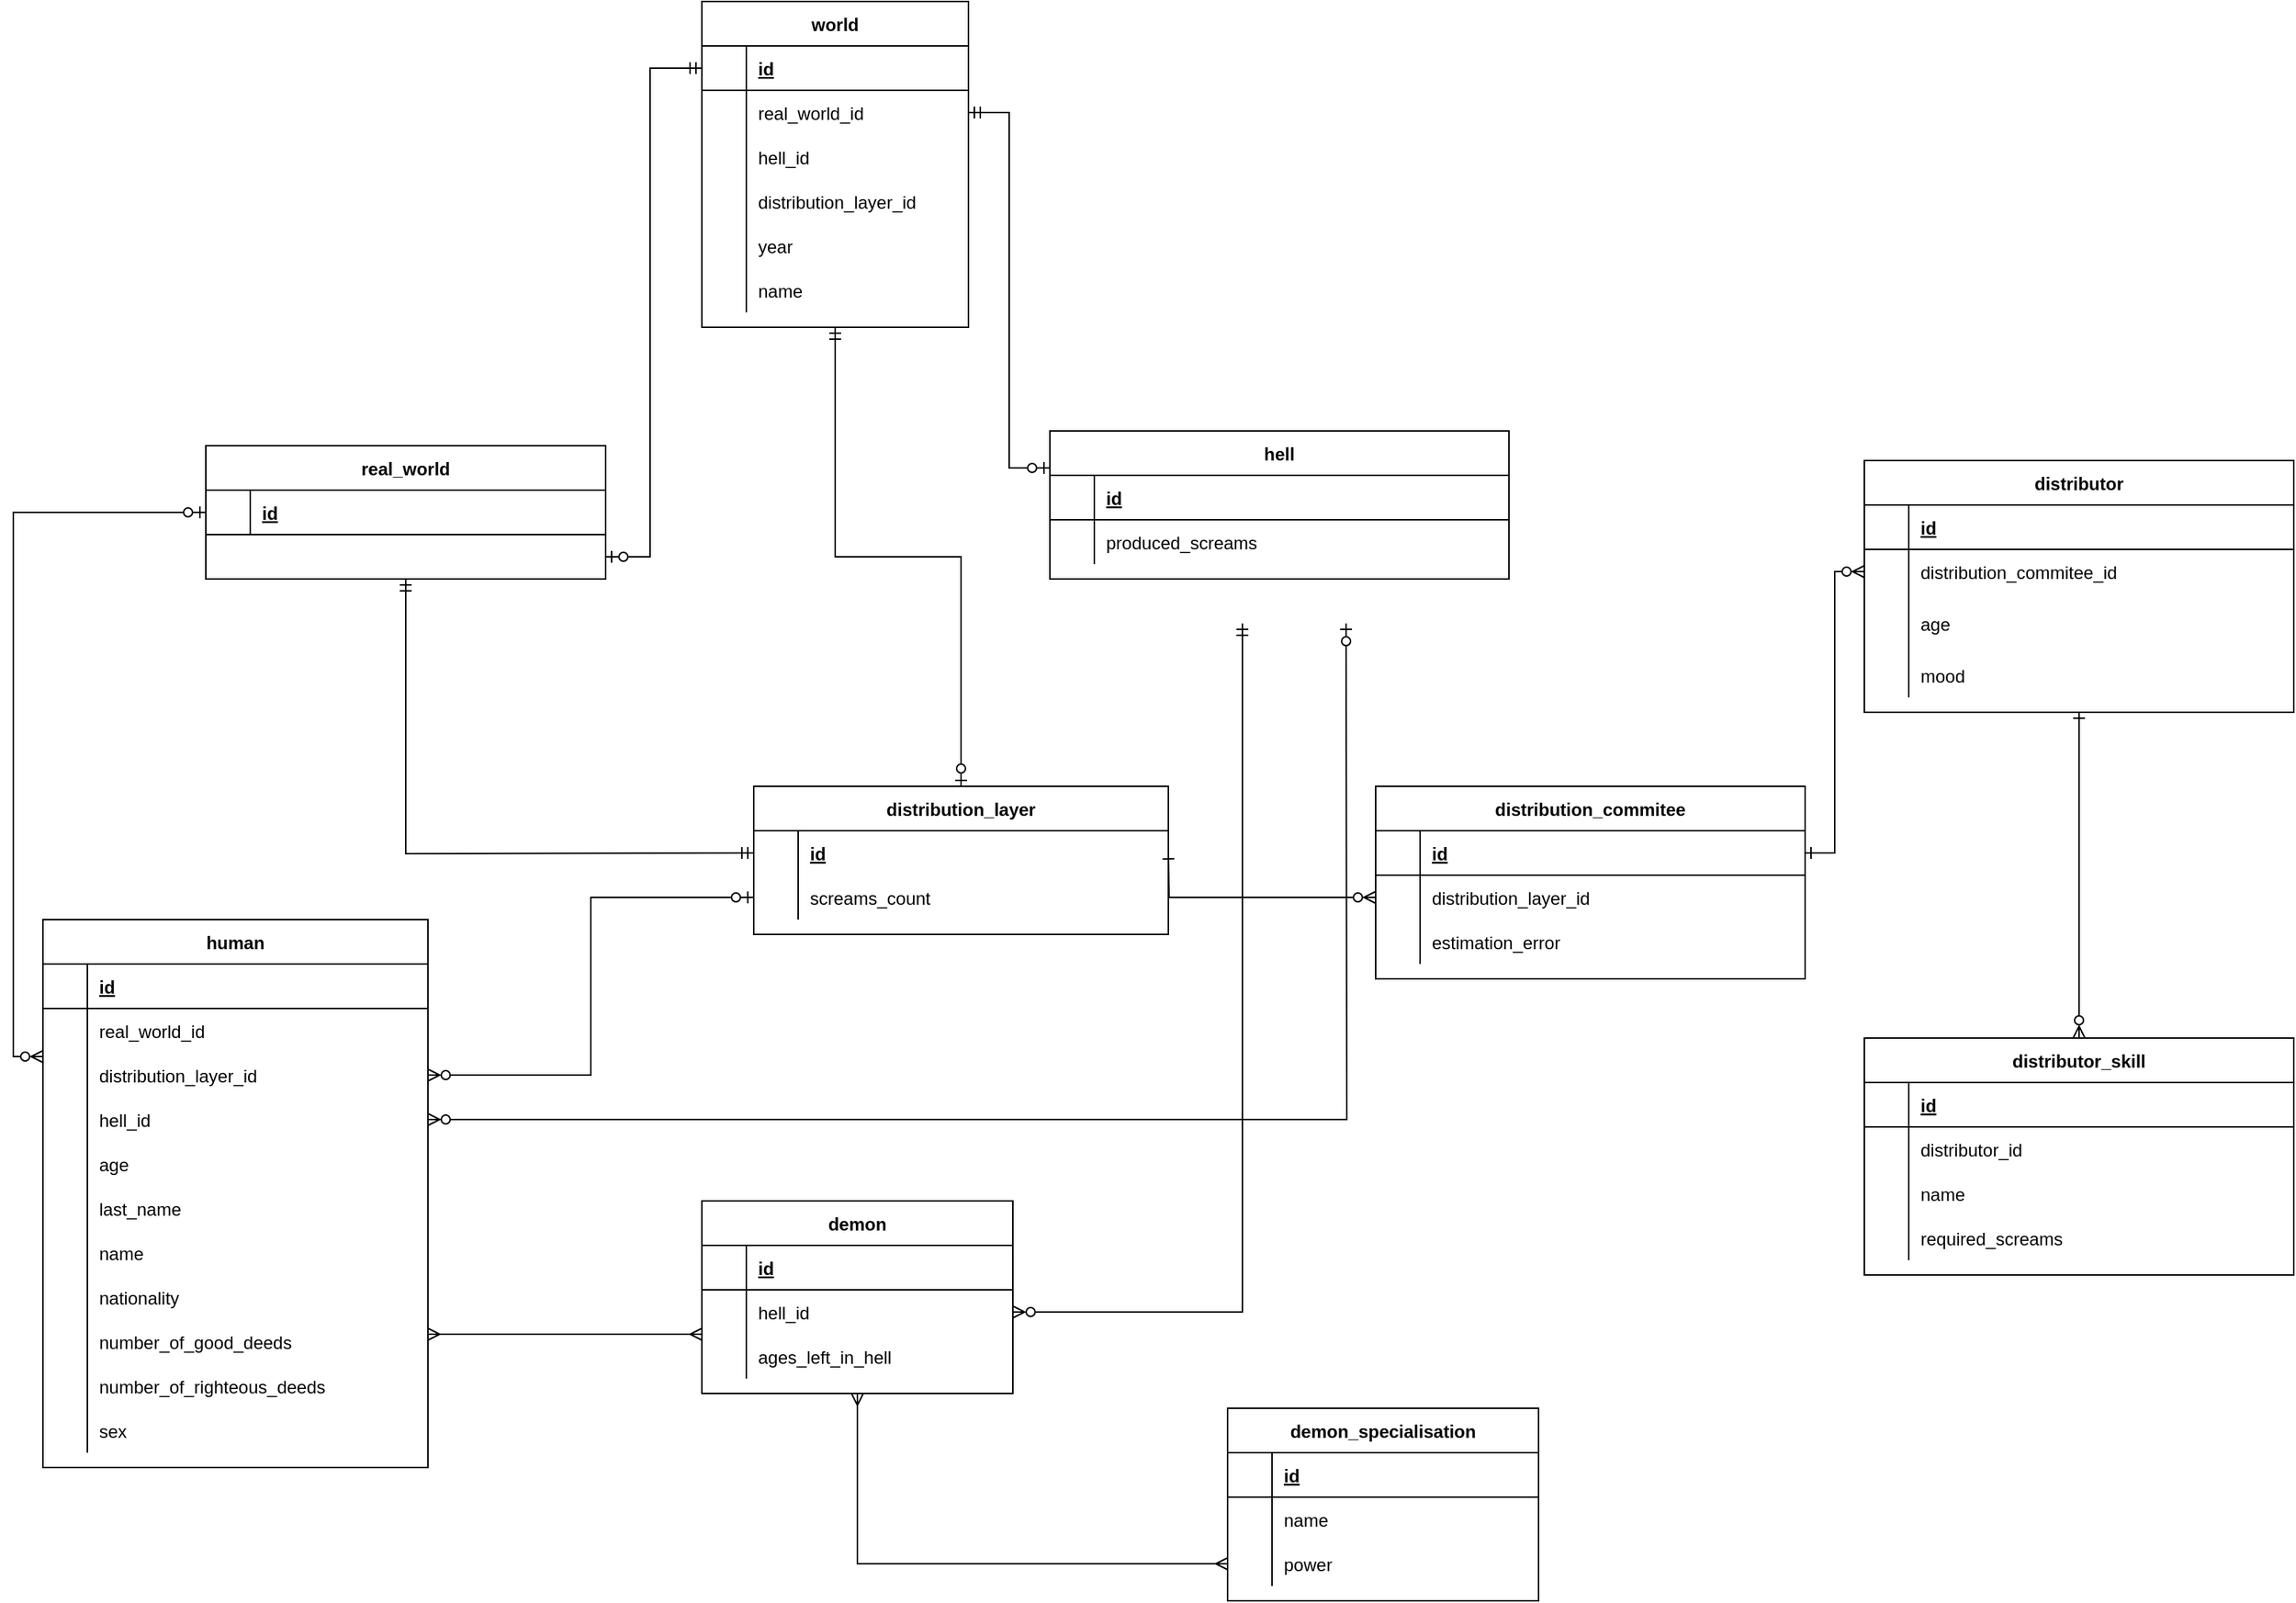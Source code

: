 <mxfile version="20.4.0" type="github">
  <diagram id="UrRT9peFofm_ZlubEhWz" name="Page-1">
    <mxGraphModel dx="1209" dy="1910" grid="1" gridSize="10" guides="1" tooltips="1" connect="1" arrows="1" fold="1" page="1" pageScale="1" pageWidth="827" pageHeight="1169" math="0" shadow="0">
      <root>
        <mxCell id="0" />
        <mxCell id="1" parent="0" />
        <mxCell id="Cfz2u_alj9VaKC_plSIo-1" value="real_world" style="shape=table;startSize=30;container=1;collapsible=1;childLayout=tableLayout;fixedRows=1;rowLines=0;fontStyle=1;align=center;resizeLast=1;" parent="1" vertex="1">
          <mxGeometry x="210" y="160" width="270" height="90" as="geometry" />
        </mxCell>
        <mxCell id="Cfz2u_alj9VaKC_plSIo-2" value="" style="shape=tableRow;horizontal=0;startSize=0;swimlaneHead=0;swimlaneBody=0;fillColor=none;collapsible=0;dropTarget=0;points=[[0,0.5],[1,0.5]];portConstraint=eastwest;top=0;left=0;right=0;bottom=1;" parent="Cfz2u_alj9VaKC_plSIo-1" vertex="1">
          <mxGeometry y="30" width="270" height="30" as="geometry" />
        </mxCell>
        <mxCell id="Cfz2u_alj9VaKC_plSIo-3" value="" style="shape=partialRectangle;connectable=0;fillColor=none;top=0;left=0;bottom=0;right=0;fontStyle=1;overflow=hidden;" parent="Cfz2u_alj9VaKC_plSIo-2" vertex="1">
          <mxGeometry width="30" height="30" as="geometry">
            <mxRectangle width="30" height="30" as="alternateBounds" />
          </mxGeometry>
        </mxCell>
        <mxCell id="Cfz2u_alj9VaKC_plSIo-4" value="id" style="shape=partialRectangle;connectable=0;fillColor=none;top=0;left=0;bottom=0;right=0;align=left;spacingLeft=6;fontStyle=5;overflow=hidden;" parent="Cfz2u_alj9VaKC_plSIo-2" vertex="1">
          <mxGeometry x="30" width="240" height="30" as="geometry">
            <mxRectangle width="240" height="30" as="alternateBounds" />
          </mxGeometry>
        </mxCell>
        <mxCell id="Cfz2u_alj9VaKC_plSIo-8" style="edgeStyle=orthogonalEdgeStyle;rounded=0;orthogonalLoop=1;jettySize=auto;html=1;entryX=0.5;entryY=0;entryDx=0;entryDy=0;startArrow=ERone;startFill=0;endArrow=ERzeroToMany;endFill=0;" parent="1" source="Cfz2u_alj9VaKC_plSIo-9" target="Cfz2u_alj9VaKC_plSIo-149" edge="1">
          <mxGeometry relative="1" as="geometry" />
        </mxCell>
        <mxCell id="Cfz2u_alj9VaKC_plSIo-9" value="distributor" style="shape=table;startSize=30;container=1;collapsible=1;childLayout=tableLayout;fixedRows=1;rowLines=0;fontStyle=1;align=center;resizeLast=1;" parent="1" vertex="1">
          <mxGeometry x="1330" y="170" width="290" height="170" as="geometry" />
        </mxCell>
        <mxCell id="Cfz2u_alj9VaKC_plSIo-10" value="" style="shape=tableRow;horizontal=0;startSize=0;swimlaneHead=0;swimlaneBody=0;fillColor=none;collapsible=0;dropTarget=0;points=[[0,0.5],[1,0.5]];portConstraint=eastwest;top=0;left=0;right=0;bottom=1;" parent="Cfz2u_alj9VaKC_plSIo-9" vertex="1">
          <mxGeometry y="30" width="290" height="30" as="geometry" />
        </mxCell>
        <mxCell id="Cfz2u_alj9VaKC_plSIo-11" value="" style="shape=partialRectangle;connectable=0;fillColor=none;top=0;left=0;bottom=0;right=0;fontStyle=1;overflow=hidden;" parent="Cfz2u_alj9VaKC_plSIo-10" vertex="1">
          <mxGeometry width="30" height="30" as="geometry">
            <mxRectangle width="30" height="30" as="alternateBounds" />
          </mxGeometry>
        </mxCell>
        <mxCell id="Cfz2u_alj9VaKC_plSIo-12" value="id" style="shape=partialRectangle;connectable=0;fillColor=none;top=0;left=0;bottom=0;right=0;align=left;spacingLeft=6;fontStyle=5;overflow=hidden;" parent="Cfz2u_alj9VaKC_plSIo-10" vertex="1">
          <mxGeometry x="30" width="260" height="30" as="geometry">
            <mxRectangle width="260" height="30" as="alternateBounds" />
          </mxGeometry>
        </mxCell>
        <mxCell id="Cfz2u_alj9VaKC_plSIo-13" value="" style="shape=tableRow;horizontal=0;startSize=0;swimlaneHead=0;swimlaneBody=0;fillColor=none;collapsible=0;dropTarget=0;points=[[0,0.5],[1,0.5]];portConstraint=eastwest;top=0;left=0;right=0;bottom=0;" parent="Cfz2u_alj9VaKC_plSIo-9" vertex="1">
          <mxGeometry y="60" width="290" height="30" as="geometry" />
        </mxCell>
        <mxCell id="Cfz2u_alj9VaKC_plSIo-14" value="" style="shape=partialRectangle;connectable=0;fillColor=none;top=0;left=0;bottom=0;right=0;editable=1;overflow=hidden;" parent="Cfz2u_alj9VaKC_plSIo-13" vertex="1">
          <mxGeometry width="30" height="30" as="geometry">
            <mxRectangle width="30" height="30" as="alternateBounds" />
          </mxGeometry>
        </mxCell>
        <mxCell id="Cfz2u_alj9VaKC_plSIo-15" value="distribution_commitee_id" style="shape=partialRectangle;connectable=0;fillColor=none;top=0;left=0;bottom=0;right=0;align=left;spacingLeft=6;overflow=hidden;" parent="Cfz2u_alj9VaKC_plSIo-13" vertex="1">
          <mxGeometry x="30" width="260" height="30" as="geometry">
            <mxRectangle width="260" height="30" as="alternateBounds" />
          </mxGeometry>
        </mxCell>
        <mxCell id="Cfz2u_alj9VaKC_plSIo-16" value="" style="shape=tableRow;horizontal=0;startSize=0;swimlaneHead=0;swimlaneBody=0;fillColor=none;collapsible=0;dropTarget=0;points=[[0,0.5],[1,0.5]];portConstraint=eastwest;top=0;left=0;right=0;bottom=0;" parent="Cfz2u_alj9VaKC_plSIo-9" vertex="1">
          <mxGeometry y="90" width="290" height="40" as="geometry" />
        </mxCell>
        <mxCell id="Cfz2u_alj9VaKC_plSIo-17" value="" style="shape=partialRectangle;connectable=0;fillColor=none;top=0;left=0;bottom=0;right=0;editable=1;overflow=hidden;" parent="Cfz2u_alj9VaKC_plSIo-16" vertex="1">
          <mxGeometry width="30" height="40" as="geometry">
            <mxRectangle width="30" height="40" as="alternateBounds" />
          </mxGeometry>
        </mxCell>
        <mxCell id="Cfz2u_alj9VaKC_plSIo-18" value="age" style="shape=partialRectangle;connectable=0;fillColor=none;top=0;left=0;bottom=0;right=0;align=left;spacingLeft=6;overflow=hidden;" parent="Cfz2u_alj9VaKC_plSIo-16" vertex="1">
          <mxGeometry x="30" width="260" height="40" as="geometry">
            <mxRectangle width="260" height="40" as="alternateBounds" />
          </mxGeometry>
        </mxCell>
        <mxCell id="Cfz2u_alj9VaKC_plSIo-19" value="" style="shape=tableRow;horizontal=0;startSize=0;swimlaneHead=0;swimlaneBody=0;fillColor=none;collapsible=0;dropTarget=0;points=[[0,0.5],[1,0.5]];portConstraint=eastwest;top=0;left=0;right=0;bottom=0;" parent="Cfz2u_alj9VaKC_plSIo-9" vertex="1">
          <mxGeometry y="130" width="290" height="30" as="geometry" />
        </mxCell>
        <mxCell id="Cfz2u_alj9VaKC_plSIo-20" value="" style="shape=partialRectangle;connectable=0;fillColor=none;top=0;left=0;bottom=0;right=0;editable=1;overflow=hidden;" parent="Cfz2u_alj9VaKC_plSIo-19" vertex="1">
          <mxGeometry width="30" height="30" as="geometry">
            <mxRectangle width="30" height="30" as="alternateBounds" />
          </mxGeometry>
        </mxCell>
        <mxCell id="Cfz2u_alj9VaKC_plSIo-21" value="mood" style="shape=partialRectangle;connectable=0;fillColor=none;top=0;left=0;bottom=0;right=0;align=left;spacingLeft=6;overflow=hidden;" parent="Cfz2u_alj9VaKC_plSIo-19" vertex="1">
          <mxGeometry x="30" width="260" height="30" as="geometry">
            <mxRectangle width="260" height="30" as="alternateBounds" />
          </mxGeometry>
        </mxCell>
        <mxCell id="Cfz2u_alj9VaKC_plSIo-22" style="edgeStyle=orthogonalEdgeStyle;rounded=0;orthogonalLoop=1;jettySize=auto;html=1;exitX=0;exitY=0.25;exitDx=0;exitDy=0;entryX=0;entryY=0.5;entryDx=0;entryDy=0;startArrow=ERzeroToMany;startFill=0;endArrow=ERzeroToOne;endFill=0;" parent="1" source="Cfz2u_alj9VaKC_plSIo-23" target="Cfz2u_alj9VaKC_plSIo-2" edge="1">
          <mxGeometry relative="1" as="geometry" />
        </mxCell>
        <mxCell id="Cfz2u_alj9VaKC_plSIo-23" value="human" style="shape=table;startSize=30;container=1;collapsible=1;childLayout=tableLayout;fixedRows=1;rowLines=0;fontStyle=1;align=center;resizeLast=1;" parent="1" vertex="1">
          <mxGeometry x="100" y="480" width="260" height="370" as="geometry" />
        </mxCell>
        <mxCell id="Cfz2u_alj9VaKC_plSIo-24" value="" style="shape=tableRow;horizontal=0;startSize=0;swimlaneHead=0;swimlaneBody=0;fillColor=none;collapsible=0;dropTarget=0;points=[[0,0.5],[1,0.5]];portConstraint=eastwest;top=0;left=0;right=0;bottom=1;" parent="Cfz2u_alj9VaKC_plSIo-23" vertex="1">
          <mxGeometry y="30" width="260" height="30" as="geometry" />
        </mxCell>
        <mxCell id="Cfz2u_alj9VaKC_plSIo-25" value="" style="shape=partialRectangle;connectable=0;fillColor=none;top=0;left=0;bottom=0;right=0;fontStyle=1;overflow=hidden;" parent="Cfz2u_alj9VaKC_plSIo-24" vertex="1">
          <mxGeometry width="30" height="30" as="geometry">
            <mxRectangle width="30" height="30" as="alternateBounds" />
          </mxGeometry>
        </mxCell>
        <mxCell id="Cfz2u_alj9VaKC_plSIo-26" value="id" style="shape=partialRectangle;connectable=0;fillColor=none;top=0;left=0;bottom=0;right=0;align=left;spacingLeft=6;fontStyle=5;overflow=hidden;" parent="Cfz2u_alj9VaKC_plSIo-24" vertex="1">
          <mxGeometry x="30" width="230" height="30" as="geometry">
            <mxRectangle width="230" height="30" as="alternateBounds" />
          </mxGeometry>
        </mxCell>
        <mxCell id="Cfz2u_alj9VaKC_plSIo-27" value="" style="shape=tableRow;horizontal=0;startSize=0;swimlaneHead=0;swimlaneBody=0;fillColor=none;collapsible=0;dropTarget=0;points=[[0,0.5],[1,0.5]];portConstraint=eastwest;top=0;left=0;right=0;bottom=0;" parent="Cfz2u_alj9VaKC_plSIo-23" vertex="1">
          <mxGeometry y="60" width="260" height="30" as="geometry" />
        </mxCell>
        <mxCell id="Cfz2u_alj9VaKC_plSIo-28" value="" style="shape=partialRectangle;connectable=0;fillColor=none;top=0;left=0;bottom=0;right=0;editable=1;overflow=hidden;" parent="Cfz2u_alj9VaKC_plSIo-27" vertex="1">
          <mxGeometry width="30" height="30" as="geometry">
            <mxRectangle width="30" height="30" as="alternateBounds" />
          </mxGeometry>
        </mxCell>
        <mxCell id="Cfz2u_alj9VaKC_plSIo-29" value="real_world_id" style="shape=partialRectangle;connectable=0;fillColor=none;top=0;left=0;bottom=0;right=0;align=left;spacingLeft=6;overflow=hidden;" parent="Cfz2u_alj9VaKC_plSIo-27" vertex="1">
          <mxGeometry x="30" width="230" height="30" as="geometry">
            <mxRectangle width="230" height="30" as="alternateBounds" />
          </mxGeometry>
        </mxCell>
        <mxCell id="Cfz2u_alj9VaKC_plSIo-30" value="" style="shape=tableRow;horizontal=0;startSize=0;swimlaneHead=0;swimlaneBody=0;fillColor=none;collapsible=0;dropTarget=0;points=[[0,0.5],[1,0.5]];portConstraint=eastwest;top=0;left=0;right=0;bottom=0;" parent="Cfz2u_alj9VaKC_plSIo-23" vertex="1">
          <mxGeometry y="90" width="260" height="30" as="geometry" />
        </mxCell>
        <mxCell id="Cfz2u_alj9VaKC_plSIo-31" value="" style="shape=partialRectangle;connectable=0;fillColor=none;top=0;left=0;bottom=0;right=0;editable=1;overflow=hidden;" parent="Cfz2u_alj9VaKC_plSIo-30" vertex="1">
          <mxGeometry width="30" height="30" as="geometry">
            <mxRectangle width="30" height="30" as="alternateBounds" />
          </mxGeometry>
        </mxCell>
        <mxCell id="Cfz2u_alj9VaKC_plSIo-32" value="distribution_layer_id" style="shape=partialRectangle;connectable=0;fillColor=none;top=0;left=0;bottom=0;right=0;align=left;spacingLeft=6;overflow=hidden;fontStyle=0" parent="Cfz2u_alj9VaKC_plSIo-30" vertex="1">
          <mxGeometry x="30" width="230" height="30" as="geometry">
            <mxRectangle width="230" height="30" as="alternateBounds" />
          </mxGeometry>
        </mxCell>
        <mxCell id="Cfz2u_alj9VaKC_plSIo-33" value="" style="shape=tableRow;horizontal=0;startSize=0;swimlaneHead=0;swimlaneBody=0;fillColor=none;collapsible=0;dropTarget=0;points=[[0,0.5],[1,0.5]];portConstraint=eastwest;top=0;left=0;right=0;bottom=0;" parent="Cfz2u_alj9VaKC_plSIo-23" vertex="1">
          <mxGeometry y="120" width="260" height="30" as="geometry" />
        </mxCell>
        <mxCell id="Cfz2u_alj9VaKC_plSIo-34" value="" style="shape=partialRectangle;connectable=0;fillColor=none;top=0;left=0;bottom=0;right=0;editable=1;overflow=hidden;" parent="Cfz2u_alj9VaKC_plSIo-33" vertex="1">
          <mxGeometry width="30" height="30" as="geometry">
            <mxRectangle width="30" height="30" as="alternateBounds" />
          </mxGeometry>
        </mxCell>
        <mxCell id="Cfz2u_alj9VaKC_plSIo-35" value="hell_id" style="shape=partialRectangle;connectable=0;fillColor=none;top=0;left=0;bottom=0;right=0;align=left;spacingLeft=6;overflow=hidden;fontStyle=0" parent="Cfz2u_alj9VaKC_plSIo-33" vertex="1">
          <mxGeometry x="30" width="230" height="30" as="geometry">
            <mxRectangle width="230" height="30" as="alternateBounds" />
          </mxGeometry>
        </mxCell>
        <mxCell id="Cfz2u_alj9VaKC_plSIo-36" value="" style="shape=tableRow;horizontal=0;startSize=0;swimlaneHead=0;swimlaneBody=0;fillColor=none;collapsible=0;dropTarget=0;points=[[0,0.5],[1,0.5]];portConstraint=eastwest;top=0;left=0;right=0;bottom=0;" parent="Cfz2u_alj9VaKC_plSIo-23" vertex="1">
          <mxGeometry y="150" width="260" height="30" as="geometry" />
        </mxCell>
        <mxCell id="Cfz2u_alj9VaKC_plSIo-37" value="" style="shape=partialRectangle;connectable=0;fillColor=none;top=0;left=0;bottom=0;right=0;editable=1;overflow=hidden;" parent="Cfz2u_alj9VaKC_plSIo-36" vertex="1">
          <mxGeometry width="30" height="30" as="geometry">
            <mxRectangle width="30" height="30" as="alternateBounds" />
          </mxGeometry>
        </mxCell>
        <mxCell id="Cfz2u_alj9VaKC_plSIo-38" value="age" style="shape=partialRectangle;connectable=0;fillColor=none;top=0;left=0;bottom=0;right=0;align=left;spacingLeft=6;overflow=hidden;" parent="Cfz2u_alj9VaKC_plSIo-36" vertex="1">
          <mxGeometry x="30" width="230" height="30" as="geometry">
            <mxRectangle width="230" height="30" as="alternateBounds" />
          </mxGeometry>
        </mxCell>
        <mxCell id="Cfz2u_alj9VaKC_plSIo-39" value="" style="shape=tableRow;horizontal=0;startSize=0;swimlaneHead=0;swimlaneBody=0;fillColor=none;collapsible=0;dropTarget=0;points=[[0,0.5],[1,0.5]];portConstraint=eastwest;top=0;left=0;right=0;bottom=0;" parent="Cfz2u_alj9VaKC_plSIo-23" vertex="1">
          <mxGeometry y="180" width="260" height="30" as="geometry" />
        </mxCell>
        <mxCell id="Cfz2u_alj9VaKC_plSIo-40" value="" style="shape=partialRectangle;connectable=0;fillColor=none;top=0;left=0;bottom=0;right=0;editable=1;overflow=hidden;" parent="Cfz2u_alj9VaKC_plSIo-39" vertex="1">
          <mxGeometry width="30" height="30" as="geometry">
            <mxRectangle width="30" height="30" as="alternateBounds" />
          </mxGeometry>
        </mxCell>
        <mxCell id="Cfz2u_alj9VaKC_plSIo-41" value="last_name" style="shape=partialRectangle;connectable=0;fillColor=none;top=0;left=0;bottom=0;right=0;align=left;spacingLeft=6;overflow=hidden;" parent="Cfz2u_alj9VaKC_plSIo-39" vertex="1">
          <mxGeometry x="30" width="230" height="30" as="geometry">
            <mxRectangle width="230" height="30" as="alternateBounds" />
          </mxGeometry>
        </mxCell>
        <mxCell id="Cfz2u_alj9VaKC_plSIo-42" value="" style="shape=tableRow;horizontal=0;startSize=0;swimlaneHead=0;swimlaneBody=0;fillColor=none;collapsible=0;dropTarget=0;points=[[0,0.5],[1,0.5]];portConstraint=eastwest;top=0;left=0;right=0;bottom=0;" parent="Cfz2u_alj9VaKC_plSIo-23" vertex="1">
          <mxGeometry y="210" width="260" height="30" as="geometry" />
        </mxCell>
        <mxCell id="Cfz2u_alj9VaKC_plSIo-43" value="" style="shape=partialRectangle;connectable=0;fillColor=none;top=0;left=0;bottom=0;right=0;editable=1;overflow=hidden;" parent="Cfz2u_alj9VaKC_plSIo-42" vertex="1">
          <mxGeometry width="30" height="30" as="geometry">
            <mxRectangle width="30" height="30" as="alternateBounds" />
          </mxGeometry>
        </mxCell>
        <mxCell id="Cfz2u_alj9VaKC_plSIo-44" value="name" style="shape=partialRectangle;connectable=0;fillColor=none;top=0;left=0;bottom=0;right=0;align=left;spacingLeft=6;overflow=hidden;" parent="Cfz2u_alj9VaKC_plSIo-42" vertex="1">
          <mxGeometry x="30" width="230" height="30" as="geometry">
            <mxRectangle width="230" height="30" as="alternateBounds" />
          </mxGeometry>
        </mxCell>
        <mxCell id="Cfz2u_alj9VaKC_plSIo-45" value="" style="shape=tableRow;horizontal=0;startSize=0;swimlaneHead=0;swimlaneBody=0;fillColor=none;collapsible=0;dropTarget=0;points=[[0,0.5],[1,0.5]];portConstraint=eastwest;top=0;left=0;right=0;bottom=0;" parent="Cfz2u_alj9VaKC_plSIo-23" vertex="1">
          <mxGeometry y="240" width="260" height="30" as="geometry" />
        </mxCell>
        <mxCell id="Cfz2u_alj9VaKC_plSIo-46" value="" style="shape=partialRectangle;connectable=0;fillColor=none;top=0;left=0;bottom=0;right=0;editable=1;overflow=hidden;" parent="Cfz2u_alj9VaKC_plSIo-45" vertex="1">
          <mxGeometry width="30" height="30" as="geometry">
            <mxRectangle width="30" height="30" as="alternateBounds" />
          </mxGeometry>
        </mxCell>
        <mxCell id="Cfz2u_alj9VaKC_plSIo-47" value="nationality" style="shape=partialRectangle;connectable=0;fillColor=none;top=0;left=0;bottom=0;right=0;align=left;spacingLeft=6;overflow=hidden;" parent="Cfz2u_alj9VaKC_plSIo-45" vertex="1">
          <mxGeometry x="30" width="230" height="30" as="geometry">
            <mxRectangle width="230" height="30" as="alternateBounds" />
          </mxGeometry>
        </mxCell>
        <mxCell id="Cfz2u_alj9VaKC_plSIo-48" value="" style="shape=tableRow;horizontal=0;startSize=0;swimlaneHead=0;swimlaneBody=0;fillColor=none;collapsible=0;dropTarget=0;points=[[0,0.5],[1,0.5]];portConstraint=eastwest;top=0;left=0;right=0;bottom=0;" parent="Cfz2u_alj9VaKC_plSIo-23" vertex="1">
          <mxGeometry y="270" width="260" height="30" as="geometry" />
        </mxCell>
        <mxCell id="Cfz2u_alj9VaKC_plSIo-49" value="" style="shape=partialRectangle;connectable=0;fillColor=none;top=0;left=0;bottom=0;right=0;editable=1;overflow=hidden;" parent="Cfz2u_alj9VaKC_plSIo-48" vertex="1">
          <mxGeometry width="30" height="30" as="geometry">
            <mxRectangle width="30" height="30" as="alternateBounds" />
          </mxGeometry>
        </mxCell>
        <mxCell id="Cfz2u_alj9VaKC_plSIo-50" value="number_of_good_deeds" style="shape=partialRectangle;connectable=0;fillColor=none;top=0;left=0;bottom=0;right=0;align=left;spacingLeft=6;overflow=hidden;" parent="Cfz2u_alj9VaKC_plSIo-48" vertex="1">
          <mxGeometry x="30" width="230" height="30" as="geometry">
            <mxRectangle width="230" height="30" as="alternateBounds" />
          </mxGeometry>
        </mxCell>
        <mxCell id="Cfz2u_alj9VaKC_plSIo-51" value="" style="shape=tableRow;horizontal=0;startSize=0;swimlaneHead=0;swimlaneBody=0;fillColor=none;collapsible=0;dropTarget=0;points=[[0,0.5],[1,0.5]];portConstraint=eastwest;top=0;left=0;right=0;bottom=0;" parent="Cfz2u_alj9VaKC_plSIo-23" vertex="1">
          <mxGeometry y="300" width="260" height="30" as="geometry" />
        </mxCell>
        <mxCell id="Cfz2u_alj9VaKC_plSIo-52" value="" style="shape=partialRectangle;connectable=0;fillColor=none;top=0;left=0;bottom=0;right=0;editable=1;overflow=hidden;" parent="Cfz2u_alj9VaKC_plSIo-51" vertex="1">
          <mxGeometry width="30" height="30" as="geometry">
            <mxRectangle width="30" height="30" as="alternateBounds" />
          </mxGeometry>
        </mxCell>
        <mxCell id="Cfz2u_alj9VaKC_plSIo-53" value="number_of_righteous_deeds" style="shape=partialRectangle;connectable=0;fillColor=none;top=0;left=0;bottom=0;right=0;align=left;spacingLeft=6;overflow=hidden;" parent="Cfz2u_alj9VaKC_plSIo-51" vertex="1">
          <mxGeometry x="30" width="230" height="30" as="geometry">
            <mxRectangle width="230" height="30" as="alternateBounds" />
          </mxGeometry>
        </mxCell>
        <mxCell id="Cfz2u_alj9VaKC_plSIo-54" value="" style="shape=tableRow;horizontal=0;startSize=0;swimlaneHead=0;swimlaneBody=0;fillColor=none;collapsible=0;dropTarget=0;points=[[0,0.5],[1,0.5]];portConstraint=eastwest;top=0;left=0;right=0;bottom=0;" parent="Cfz2u_alj9VaKC_plSIo-23" vertex="1">
          <mxGeometry y="330" width="260" height="30" as="geometry" />
        </mxCell>
        <mxCell id="Cfz2u_alj9VaKC_plSIo-55" value="" style="shape=partialRectangle;connectable=0;fillColor=none;top=0;left=0;bottom=0;right=0;editable=1;overflow=hidden;" parent="Cfz2u_alj9VaKC_plSIo-54" vertex="1">
          <mxGeometry width="30" height="30" as="geometry">
            <mxRectangle width="30" height="30" as="alternateBounds" />
          </mxGeometry>
        </mxCell>
        <mxCell id="Cfz2u_alj9VaKC_plSIo-56" value="sex" style="shape=partialRectangle;connectable=0;fillColor=none;top=0;left=0;bottom=0;right=0;align=left;spacingLeft=6;overflow=hidden;" parent="Cfz2u_alj9VaKC_plSIo-54" vertex="1">
          <mxGeometry x="30" width="230" height="30" as="geometry">
            <mxRectangle width="230" height="30" as="alternateBounds" />
          </mxGeometry>
        </mxCell>
        <mxCell id="Cfz2u_alj9VaKC_plSIo-57" value="world" style="shape=table;startSize=30;container=1;collapsible=1;childLayout=tableLayout;fixedRows=1;rowLines=0;fontStyle=1;align=center;resizeLast=1;" parent="1" vertex="1">
          <mxGeometry x="545" y="-140" width="180" height="220" as="geometry" />
        </mxCell>
        <mxCell id="Cfz2u_alj9VaKC_plSIo-58" value="" style="shape=tableRow;horizontal=0;startSize=0;swimlaneHead=0;swimlaneBody=0;fillColor=none;collapsible=0;dropTarget=0;points=[[0,0.5],[1,0.5]];portConstraint=eastwest;top=0;left=0;right=0;bottom=1;" parent="Cfz2u_alj9VaKC_plSIo-57" vertex="1">
          <mxGeometry y="30" width="180" height="30" as="geometry" />
        </mxCell>
        <mxCell id="Cfz2u_alj9VaKC_plSIo-59" value="" style="shape=partialRectangle;connectable=0;fillColor=none;top=0;left=0;bottom=0;right=0;fontStyle=1;overflow=hidden;" parent="Cfz2u_alj9VaKC_plSIo-58" vertex="1">
          <mxGeometry width="30" height="30" as="geometry">
            <mxRectangle width="30" height="30" as="alternateBounds" />
          </mxGeometry>
        </mxCell>
        <mxCell id="Cfz2u_alj9VaKC_plSIo-60" value="id" style="shape=partialRectangle;connectable=0;fillColor=none;top=0;left=0;bottom=0;right=0;align=left;spacingLeft=6;fontStyle=5;overflow=hidden;" parent="Cfz2u_alj9VaKC_plSIo-58" vertex="1">
          <mxGeometry x="30" width="150" height="30" as="geometry">
            <mxRectangle width="150" height="30" as="alternateBounds" />
          </mxGeometry>
        </mxCell>
        <mxCell id="Cfz2u_alj9VaKC_plSIo-61" value="" style="shape=tableRow;horizontal=0;startSize=0;swimlaneHead=0;swimlaneBody=0;fillColor=none;collapsible=0;dropTarget=0;points=[[0,0.5],[1,0.5]];portConstraint=eastwest;top=0;left=0;right=0;bottom=0;" parent="Cfz2u_alj9VaKC_plSIo-57" vertex="1">
          <mxGeometry y="60" width="180" height="30" as="geometry" />
        </mxCell>
        <mxCell id="Cfz2u_alj9VaKC_plSIo-62" value="" style="shape=partialRectangle;connectable=0;fillColor=none;top=0;left=0;bottom=0;right=0;editable=1;overflow=hidden;" parent="Cfz2u_alj9VaKC_plSIo-61" vertex="1">
          <mxGeometry width="30" height="30" as="geometry">
            <mxRectangle width="30" height="30" as="alternateBounds" />
          </mxGeometry>
        </mxCell>
        <mxCell id="Cfz2u_alj9VaKC_plSIo-63" value="real_world_id" style="shape=partialRectangle;connectable=0;fillColor=none;top=0;left=0;bottom=0;right=0;align=left;spacingLeft=6;overflow=hidden;" parent="Cfz2u_alj9VaKC_plSIo-61" vertex="1">
          <mxGeometry x="30" width="150" height="30" as="geometry">
            <mxRectangle width="150" height="30" as="alternateBounds" />
          </mxGeometry>
        </mxCell>
        <mxCell id="8WPkO5u49O_vxzVP83pz-4" value="" style="shape=tableRow;horizontal=0;startSize=0;swimlaneHead=0;swimlaneBody=0;fillColor=none;collapsible=0;dropTarget=0;points=[[0,0.5],[1,0.5]];portConstraint=eastwest;top=0;left=0;right=0;bottom=0;" vertex="1" parent="Cfz2u_alj9VaKC_plSIo-57">
          <mxGeometry y="90" width="180" height="30" as="geometry" />
        </mxCell>
        <mxCell id="8WPkO5u49O_vxzVP83pz-5" value="" style="shape=partialRectangle;connectable=0;fillColor=none;top=0;left=0;bottom=0;right=0;editable=1;overflow=hidden;" vertex="1" parent="8WPkO5u49O_vxzVP83pz-4">
          <mxGeometry width="30" height="30" as="geometry">
            <mxRectangle width="30" height="30" as="alternateBounds" />
          </mxGeometry>
        </mxCell>
        <mxCell id="8WPkO5u49O_vxzVP83pz-6" value="hell_id" style="shape=partialRectangle;connectable=0;fillColor=none;top=0;left=0;bottom=0;right=0;align=left;spacingLeft=6;overflow=hidden;" vertex="1" parent="8WPkO5u49O_vxzVP83pz-4">
          <mxGeometry x="30" width="150" height="30" as="geometry">
            <mxRectangle width="150" height="30" as="alternateBounds" />
          </mxGeometry>
        </mxCell>
        <mxCell id="8WPkO5u49O_vxzVP83pz-7" value="" style="shape=tableRow;horizontal=0;startSize=0;swimlaneHead=0;swimlaneBody=0;fillColor=none;collapsible=0;dropTarget=0;points=[[0,0.5],[1,0.5]];portConstraint=eastwest;top=0;left=0;right=0;bottom=0;" vertex="1" parent="Cfz2u_alj9VaKC_plSIo-57">
          <mxGeometry y="120" width="180" height="30" as="geometry" />
        </mxCell>
        <mxCell id="8WPkO5u49O_vxzVP83pz-8" value="" style="shape=partialRectangle;connectable=0;fillColor=none;top=0;left=0;bottom=0;right=0;editable=1;overflow=hidden;" vertex="1" parent="8WPkO5u49O_vxzVP83pz-7">
          <mxGeometry width="30" height="30" as="geometry">
            <mxRectangle width="30" height="30" as="alternateBounds" />
          </mxGeometry>
        </mxCell>
        <mxCell id="8WPkO5u49O_vxzVP83pz-9" value="distribution_layer_id" style="shape=partialRectangle;connectable=0;fillColor=none;top=0;left=0;bottom=0;right=0;align=left;spacingLeft=6;overflow=hidden;" vertex="1" parent="8WPkO5u49O_vxzVP83pz-7">
          <mxGeometry x="30" width="150" height="30" as="geometry">
            <mxRectangle width="150" height="30" as="alternateBounds" />
          </mxGeometry>
        </mxCell>
        <mxCell id="8WPkO5u49O_vxzVP83pz-10" value="" style="shape=tableRow;horizontal=0;startSize=0;swimlaneHead=0;swimlaneBody=0;fillColor=none;collapsible=0;dropTarget=0;points=[[0,0.5],[1,0.5]];portConstraint=eastwest;top=0;left=0;right=0;bottom=0;" vertex="1" parent="Cfz2u_alj9VaKC_plSIo-57">
          <mxGeometry y="150" width="180" height="30" as="geometry" />
        </mxCell>
        <mxCell id="8WPkO5u49O_vxzVP83pz-11" value="" style="shape=partialRectangle;connectable=0;fillColor=none;top=0;left=0;bottom=0;right=0;editable=1;overflow=hidden;" vertex="1" parent="8WPkO5u49O_vxzVP83pz-10">
          <mxGeometry width="30" height="30" as="geometry">
            <mxRectangle width="30" height="30" as="alternateBounds" />
          </mxGeometry>
        </mxCell>
        <mxCell id="8WPkO5u49O_vxzVP83pz-12" value="year" style="shape=partialRectangle;connectable=0;fillColor=none;top=0;left=0;bottom=0;right=0;align=left;spacingLeft=6;overflow=hidden;" vertex="1" parent="8WPkO5u49O_vxzVP83pz-10">
          <mxGeometry x="30" width="150" height="30" as="geometry">
            <mxRectangle width="150" height="30" as="alternateBounds" />
          </mxGeometry>
        </mxCell>
        <mxCell id="8WPkO5u49O_vxzVP83pz-13" value="" style="shape=tableRow;horizontal=0;startSize=0;swimlaneHead=0;swimlaneBody=0;fillColor=none;collapsible=0;dropTarget=0;points=[[0,0.5],[1,0.5]];portConstraint=eastwest;top=0;left=0;right=0;bottom=0;" vertex="1" parent="Cfz2u_alj9VaKC_plSIo-57">
          <mxGeometry y="180" width="180" height="30" as="geometry" />
        </mxCell>
        <mxCell id="8WPkO5u49O_vxzVP83pz-14" value="" style="shape=partialRectangle;connectable=0;fillColor=none;top=0;left=0;bottom=0;right=0;editable=1;overflow=hidden;" vertex="1" parent="8WPkO5u49O_vxzVP83pz-13">
          <mxGeometry width="30" height="30" as="geometry">
            <mxRectangle width="30" height="30" as="alternateBounds" />
          </mxGeometry>
        </mxCell>
        <mxCell id="8WPkO5u49O_vxzVP83pz-15" value="name" style="shape=partialRectangle;connectable=0;fillColor=none;top=0;left=0;bottom=0;right=0;align=left;spacingLeft=6;overflow=hidden;" vertex="1" parent="8WPkO5u49O_vxzVP83pz-13">
          <mxGeometry x="30" width="150" height="30" as="geometry">
            <mxRectangle width="150" height="30" as="alternateBounds" />
          </mxGeometry>
        </mxCell>
        <mxCell id="Cfz2u_alj9VaKC_plSIo-64" style="edgeStyle=orthogonalEdgeStyle;rounded=0;orthogonalLoop=1;jettySize=auto;html=1;entryX=0.5;entryY=1;entryDx=0;entryDy=0;startArrow=ERzeroToOne;startFill=0;endArrow=ERmandOne;endFill=0;" parent="1" source="Cfz2u_alj9VaKC_plSIo-65" target="Cfz2u_alj9VaKC_plSIo-57" edge="1">
          <mxGeometry relative="1" as="geometry" />
        </mxCell>
        <mxCell id="Cfz2u_alj9VaKC_plSIo-65" value="distribution_layer" style="shape=table;startSize=30;container=1;collapsible=1;childLayout=tableLayout;fixedRows=1;rowLines=0;fontStyle=1;align=center;resizeLast=1;" parent="1" vertex="1">
          <mxGeometry x="580" y="390" width="280" height="100" as="geometry" />
        </mxCell>
        <mxCell id="Cfz2u_alj9VaKC_plSIo-72" value="" style="shape=tableRow;horizontal=0;startSize=0;swimlaneHead=0;swimlaneBody=0;fillColor=none;collapsible=0;dropTarget=0;points=[[0,0.5],[1,0.5]];portConstraint=eastwest;top=0;left=0;right=0;bottom=0;" parent="Cfz2u_alj9VaKC_plSIo-65" vertex="1">
          <mxGeometry y="30" width="280" height="30" as="geometry" />
        </mxCell>
        <mxCell id="Cfz2u_alj9VaKC_plSIo-73" value="" style="shape=partialRectangle;connectable=0;fillColor=none;top=0;left=0;bottom=0;right=0;editable=1;overflow=hidden;fontStyle=1" parent="Cfz2u_alj9VaKC_plSIo-72" vertex="1">
          <mxGeometry width="30" height="30" as="geometry">
            <mxRectangle width="30" height="30" as="alternateBounds" />
          </mxGeometry>
        </mxCell>
        <mxCell id="Cfz2u_alj9VaKC_plSIo-74" value="id" style="shape=partialRectangle;connectable=0;fillColor=none;top=0;left=0;bottom=0;right=0;align=left;spacingLeft=6;overflow=hidden;fontStyle=5" parent="Cfz2u_alj9VaKC_plSIo-72" vertex="1">
          <mxGeometry x="30" width="250" height="30" as="geometry">
            <mxRectangle width="250" height="30" as="alternateBounds" />
          </mxGeometry>
        </mxCell>
        <mxCell id="8WPkO5u49O_vxzVP83pz-1" value="" style="shape=tableRow;horizontal=0;startSize=0;swimlaneHead=0;swimlaneBody=0;fillColor=none;collapsible=0;dropTarget=0;points=[[0,0.5],[1,0.5]];portConstraint=eastwest;top=0;left=0;right=0;bottom=0;" vertex="1" parent="Cfz2u_alj9VaKC_plSIo-65">
          <mxGeometry y="60" width="280" height="30" as="geometry" />
        </mxCell>
        <mxCell id="8WPkO5u49O_vxzVP83pz-2" value="" style="shape=partialRectangle;connectable=0;fillColor=none;top=0;left=0;bottom=0;right=0;editable=1;overflow=hidden;" vertex="1" parent="8WPkO5u49O_vxzVP83pz-1">
          <mxGeometry width="30" height="30" as="geometry">
            <mxRectangle width="30" height="30" as="alternateBounds" />
          </mxGeometry>
        </mxCell>
        <mxCell id="8WPkO5u49O_vxzVP83pz-3" value="screams_count" style="shape=partialRectangle;connectable=0;fillColor=none;top=0;left=0;bottom=0;right=0;align=left;spacingLeft=6;overflow=hidden;" vertex="1" parent="8WPkO5u49O_vxzVP83pz-1">
          <mxGeometry x="30" width="250" height="30" as="geometry">
            <mxRectangle width="250" height="30" as="alternateBounds" />
          </mxGeometry>
        </mxCell>
        <mxCell id="Cfz2u_alj9VaKC_plSIo-75" style="edgeStyle=orthogonalEdgeStyle;rounded=0;orthogonalLoop=1;jettySize=auto;html=1;startArrow=ERzeroToMany;startFill=0;endArrow=ERmandOne;endFill=0;exitX=1;exitY=0.5;exitDx=0;exitDy=0;" parent="1" source="Cfz2u_alj9VaKC_plSIo-81" edge="1">
          <mxGeometry relative="1" as="geometry">
            <mxPoint x="910" y="280" as="targetPoint" />
            <Array as="points">
              <mxPoint x="910" y="745" />
            </Array>
          </mxGeometry>
        </mxCell>
        <mxCell id="Cfz2u_alj9VaKC_plSIo-162" style="edgeStyle=orthogonalEdgeStyle;rounded=0;orthogonalLoop=1;jettySize=auto;html=1;entryX=0;entryY=0.5;entryDx=0;entryDy=0;endArrow=ERmany;endFill=0;startArrow=ERmany;startFill=0;" parent="1" source="Cfz2u_alj9VaKC_plSIo-77" target="Cfz2u_alj9VaKC_plSIo-111" edge="1">
          <mxGeometry relative="1" as="geometry" />
        </mxCell>
        <mxCell id="Cfz2u_alj9VaKC_plSIo-163" style="edgeStyle=orthogonalEdgeStyle;rounded=0;orthogonalLoop=1;jettySize=auto;html=1;startArrow=ERmany;startFill=0;endArrow=ERmany;endFill=0;" parent="1" source="Cfz2u_alj9VaKC_plSIo-77" edge="1">
          <mxGeometry relative="1" as="geometry">
            <mxPoint x="360" y="760" as="targetPoint" />
            <Array as="points">
              <mxPoint x="360" y="760" />
            </Array>
          </mxGeometry>
        </mxCell>
        <mxCell id="Cfz2u_alj9VaKC_plSIo-77" value="demon" style="shape=table;startSize=30;container=1;collapsible=1;childLayout=tableLayout;fixedRows=1;rowLines=0;fontStyle=1;align=center;resizeLast=1;" parent="1" vertex="1">
          <mxGeometry x="545" y="670" width="210" height="130" as="geometry" />
        </mxCell>
        <mxCell id="Cfz2u_alj9VaKC_plSIo-78" value="" style="shape=tableRow;horizontal=0;startSize=0;swimlaneHead=0;swimlaneBody=0;fillColor=none;collapsible=0;dropTarget=0;points=[[0,0.5],[1,0.5]];portConstraint=eastwest;top=0;left=0;right=0;bottom=1;" parent="Cfz2u_alj9VaKC_plSIo-77" vertex="1">
          <mxGeometry y="30" width="210" height="30" as="geometry" />
        </mxCell>
        <mxCell id="Cfz2u_alj9VaKC_plSIo-79" value="" style="shape=partialRectangle;connectable=0;fillColor=none;top=0;left=0;bottom=0;right=0;fontStyle=1;overflow=hidden;" parent="Cfz2u_alj9VaKC_plSIo-78" vertex="1">
          <mxGeometry width="30" height="30" as="geometry">
            <mxRectangle width="30" height="30" as="alternateBounds" />
          </mxGeometry>
        </mxCell>
        <mxCell id="Cfz2u_alj9VaKC_plSIo-80" value="id" style="shape=partialRectangle;connectable=0;fillColor=none;top=0;left=0;bottom=0;right=0;align=left;spacingLeft=6;fontStyle=5;overflow=hidden;" parent="Cfz2u_alj9VaKC_plSIo-78" vertex="1">
          <mxGeometry x="30" width="180" height="30" as="geometry">
            <mxRectangle width="180" height="30" as="alternateBounds" />
          </mxGeometry>
        </mxCell>
        <mxCell id="Cfz2u_alj9VaKC_plSIo-81" value="" style="shape=tableRow;horizontal=0;startSize=0;swimlaneHead=0;swimlaneBody=0;fillColor=none;collapsible=0;dropTarget=0;points=[[0,0.5],[1,0.5]];portConstraint=eastwest;top=0;left=0;right=0;bottom=0;" parent="Cfz2u_alj9VaKC_plSIo-77" vertex="1">
          <mxGeometry y="60" width="210" height="30" as="geometry" />
        </mxCell>
        <mxCell id="Cfz2u_alj9VaKC_plSIo-82" value="" style="shape=partialRectangle;connectable=0;fillColor=none;top=0;left=0;bottom=0;right=0;editable=1;overflow=hidden;" parent="Cfz2u_alj9VaKC_plSIo-81" vertex="1">
          <mxGeometry width="30" height="30" as="geometry">
            <mxRectangle width="30" height="30" as="alternateBounds" />
          </mxGeometry>
        </mxCell>
        <mxCell id="Cfz2u_alj9VaKC_plSIo-83" value="hell_id" style="shape=partialRectangle;connectable=0;fillColor=none;top=0;left=0;bottom=0;right=0;align=left;spacingLeft=6;overflow=hidden;" parent="Cfz2u_alj9VaKC_plSIo-81" vertex="1">
          <mxGeometry x="30" width="180" height="30" as="geometry">
            <mxRectangle width="180" height="30" as="alternateBounds" />
          </mxGeometry>
        </mxCell>
        <mxCell id="Cfz2u_alj9VaKC_plSIo-84" value="" style="shape=tableRow;horizontal=0;startSize=0;swimlaneHead=0;swimlaneBody=0;fillColor=none;collapsible=0;dropTarget=0;points=[[0,0.5],[1,0.5]];portConstraint=eastwest;top=0;left=0;right=0;bottom=0;" parent="Cfz2u_alj9VaKC_plSIo-77" vertex="1">
          <mxGeometry y="90" width="210" height="30" as="geometry" />
        </mxCell>
        <mxCell id="Cfz2u_alj9VaKC_plSIo-85" value="" style="shape=partialRectangle;connectable=0;fillColor=none;top=0;left=0;bottom=0;right=0;editable=1;overflow=hidden;" parent="Cfz2u_alj9VaKC_plSIo-84" vertex="1">
          <mxGeometry width="30" height="30" as="geometry">
            <mxRectangle width="30" height="30" as="alternateBounds" />
          </mxGeometry>
        </mxCell>
        <mxCell id="Cfz2u_alj9VaKC_plSIo-86" value="ages_left_in_hell" style="shape=partialRectangle;connectable=0;fillColor=none;top=0;left=0;bottom=0;right=0;align=left;spacingLeft=6;overflow=hidden;" parent="Cfz2u_alj9VaKC_plSIo-84" vertex="1">
          <mxGeometry x="30" width="180" height="30" as="geometry">
            <mxRectangle width="180" height="30" as="alternateBounds" />
          </mxGeometry>
        </mxCell>
        <mxCell id="Cfz2u_alj9VaKC_plSIo-87" style="edgeStyle=orthogonalEdgeStyle;rounded=0;orthogonalLoop=1;jettySize=auto;html=1;entryX=0;entryY=0.5;entryDx=0;entryDy=0;exitX=1;exitY=0.5;exitDx=0;exitDy=0;endArrow=ERmandOne;endFill=0;startArrow=ERzeroToOne;startFill=0;" parent="1" target="Cfz2u_alj9VaKC_plSIo-58" edge="1">
          <mxGeometry relative="1" as="geometry">
            <mxPoint x="480" y="235" as="sourcePoint" />
            <Array as="points">
              <mxPoint x="510" y="235" />
              <mxPoint x="510" y="-95" />
            </Array>
          </mxGeometry>
        </mxCell>
        <mxCell id="Cfz2u_alj9VaKC_plSIo-88" value="hell" style="shape=table;startSize=30;container=1;collapsible=1;childLayout=tableLayout;fixedRows=1;rowLines=0;fontStyle=1;align=center;resizeLast=1;" parent="1" vertex="1">
          <mxGeometry x="780" y="150" width="310" height="100" as="geometry" />
        </mxCell>
        <mxCell id="Cfz2u_alj9VaKC_plSIo-89" value="" style="shape=tableRow;horizontal=0;startSize=0;swimlaneHead=0;swimlaneBody=0;fillColor=none;collapsible=0;dropTarget=0;points=[[0,0.5],[1,0.5]];portConstraint=eastwest;top=0;left=0;right=0;bottom=1;" parent="Cfz2u_alj9VaKC_plSIo-88" vertex="1">
          <mxGeometry y="30" width="310" height="30" as="geometry" />
        </mxCell>
        <mxCell id="Cfz2u_alj9VaKC_plSIo-90" value="" style="shape=partialRectangle;connectable=0;fillColor=none;top=0;left=0;bottom=0;right=0;fontStyle=1;overflow=hidden;" parent="Cfz2u_alj9VaKC_plSIo-89" vertex="1">
          <mxGeometry width="30" height="30" as="geometry">
            <mxRectangle width="30" height="30" as="alternateBounds" />
          </mxGeometry>
        </mxCell>
        <mxCell id="Cfz2u_alj9VaKC_plSIo-91" value="id" style="shape=partialRectangle;connectable=0;fillColor=none;top=0;left=0;bottom=0;right=0;align=left;spacingLeft=6;fontStyle=5;overflow=hidden;" parent="Cfz2u_alj9VaKC_plSIo-89" vertex="1">
          <mxGeometry x="30" width="280" height="30" as="geometry">
            <mxRectangle width="280" height="30" as="alternateBounds" />
          </mxGeometry>
        </mxCell>
        <mxCell id="Cfz2u_alj9VaKC_plSIo-95" value="" style="shape=tableRow;horizontal=0;startSize=0;swimlaneHead=0;swimlaneBody=0;fillColor=none;collapsible=0;dropTarget=0;points=[[0,0.5],[1,0.5]];portConstraint=eastwest;top=0;left=0;right=0;bottom=0;" parent="Cfz2u_alj9VaKC_plSIo-88" vertex="1">
          <mxGeometry y="60" width="310" height="30" as="geometry" />
        </mxCell>
        <mxCell id="Cfz2u_alj9VaKC_plSIo-96" value="" style="shape=partialRectangle;connectable=0;fillColor=none;top=0;left=0;bottom=0;right=0;editable=1;overflow=hidden;" parent="Cfz2u_alj9VaKC_plSIo-95" vertex="1">
          <mxGeometry width="30" height="30" as="geometry">
            <mxRectangle width="30" height="30" as="alternateBounds" />
          </mxGeometry>
        </mxCell>
        <mxCell id="Cfz2u_alj9VaKC_plSIo-97" value="produced_screams" style="shape=partialRectangle;connectable=0;fillColor=none;top=0;left=0;bottom=0;right=0;align=left;spacingLeft=6;overflow=hidden;" parent="Cfz2u_alj9VaKC_plSIo-95" vertex="1">
          <mxGeometry x="30" width="280" height="30" as="geometry">
            <mxRectangle width="280" height="30" as="alternateBounds" />
          </mxGeometry>
        </mxCell>
        <mxCell id="Cfz2u_alj9VaKC_plSIo-98" style="edgeStyle=orthogonalEdgeStyle;rounded=0;orthogonalLoop=1;jettySize=auto;html=1;entryX=1;entryY=0.5;entryDx=0;entryDy=0;startArrow=ERzeroToOne;startFill=0;endArrow=ERmandOne;endFill=0;exitX=0;exitY=0.25;exitDx=0;exitDy=0;" parent="1" source="Cfz2u_alj9VaKC_plSIo-88" target="Cfz2u_alj9VaKC_plSIo-61" edge="1">
          <mxGeometry relative="1" as="geometry" />
        </mxCell>
        <mxCell id="Cfz2u_alj9VaKC_plSIo-100" style="edgeStyle=orthogonalEdgeStyle;rounded=0;orthogonalLoop=1;jettySize=auto;html=1;entryX=0.5;entryY=1;entryDx=0;entryDy=0;startArrow=ERmandOne;startFill=0;endArrow=ERmandOne;endFill=0;" parent="1" target="Cfz2u_alj9VaKC_plSIo-1" edge="1">
          <mxGeometry relative="1" as="geometry">
            <mxPoint x="580" y="435" as="sourcePoint" />
          </mxGeometry>
        </mxCell>
        <mxCell id="Cfz2u_alj9VaKC_plSIo-101" style="edgeStyle=orthogonalEdgeStyle;rounded=0;orthogonalLoop=1;jettySize=auto;html=1;entryX=0;entryY=0.5;entryDx=0;entryDy=0;startArrow=ERzeroToMany;startFill=0;endArrow=ERzeroToOne;endFill=0;exitX=1;exitY=0.5;exitDx=0;exitDy=0;" parent="1" source="Cfz2u_alj9VaKC_plSIo-30" target="8WPkO5u49O_vxzVP83pz-1" edge="1">
          <mxGeometry relative="1" as="geometry" />
        </mxCell>
        <mxCell id="Cfz2u_alj9VaKC_plSIo-102" style="edgeStyle=orthogonalEdgeStyle;rounded=0;orthogonalLoop=1;jettySize=auto;html=1;startArrow=ERzeroToMany;startFill=0;endArrow=ERzeroToOne;endFill=0;" parent="1" source="Cfz2u_alj9VaKC_plSIo-33" edge="1">
          <mxGeometry relative="1" as="geometry">
            <mxPoint x="980" y="280" as="targetPoint" />
          </mxGeometry>
        </mxCell>
        <mxCell id="Cfz2u_alj9VaKC_plSIo-104" value="demon_specialisation" style="shape=table;startSize=30;container=1;collapsible=1;childLayout=tableLayout;fixedRows=1;rowLines=0;fontStyle=1;align=center;resizeLast=1;" parent="1" vertex="1">
          <mxGeometry x="900" y="810" width="210" height="130" as="geometry" />
        </mxCell>
        <mxCell id="Cfz2u_alj9VaKC_plSIo-105" value="" style="shape=tableRow;horizontal=0;startSize=0;swimlaneHead=0;swimlaneBody=0;fillColor=none;collapsible=0;dropTarget=0;points=[[0,0.5],[1,0.5]];portConstraint=eastwest;top=0;left=0;right=0;bottom=1;" parent="Cfz2u_alj9VaKC_plSIo-104" vertex="1">
          <mxGeometry y="30" width="210" height="30" as="geometry" />
        </mxCell>
        <mxCell id="Cfz2u_alj9VaKC_plSIo-106" value="" style="shape=partialRectangle;connectable=0;fillColor=none;top=0;left=0;bottom=0;right=0;fontStyle=1;overflow=hidden;" parent="Cfz2u_alj9VaKC_plSIo-105" vertex="1">
          <mxGeometry width="30" height="30" as="geometry">
            <mxRectangle width="30" height="30" as="alternateBounds" />
          </mxGeometry>
        </mxCell>
        <mxCell id="Cfz2u_alj9VaKC_plSIo-107" value="id" style="shape=partialRectangle;connectable=0;fillColor=none;top=0;left=0;bottom=0;right=0;align=left;spacingLeft=6;fontStyle=5;overflow=hidden;" parent="Cfz2u_alj9VaKC_plSIo-105" vertex="1">
          <mxGeometry x="30" width="180" height="30" as="geometry">
            <mxRectangle width="180" height="30" as="alternateBounds" />
          </mxGeometry>
        </mxCell>
        <mxCell id="Cfz2u_alj9VaKC_plSIo-108" value="" style="shape=tableRow;horizontal=0;startSize=0;swimlaneHead=0;swimlaneBody=0;fillColor=none;collapsible=0;dropTarget=0;points=[[0,0.5],[1,0.5]];portConstraint=eastwest;top=0;left=0;right=0;bottom=0;" parent="Cfz2u_alj9VaKC_plSIo-104" vertex="1">
          <mxGeometry y="60" width="210" height="30" as="geometry" />
        </mxCell>
        <mxCell id="Cfz2u_alj9VaKC_plSIo-109" value="" style="shape=partialRectangle;connectable=0;fillColor=none;top=0;left=0;bottom=0;right=0;editable=1;overflow=hidden;" parent="Cfz2u_alj9VaKC_plSIo-108" vertex="1">
          <mxGeometry width="30" height="30" as="geometry">
            <mxRectangle width="30" height="30" as="alternateBounds" />
          </mxGeometry>
        </mxCell>
        <mxCell id="Cfz2u_alj9VaKC_plSIo-110" value="name" style="shape=partialRectangle;connectable=0;fillColor=none;top=0;left=0;bottom=0;right=0;align=left;spacingLeft=6;overflow=hidden;" parent="Cfz2u_alj9VaKC_plSIo-108" vertex="1">
          <mxGeometry x="30" width="180" height="30" as="geometry">
            <mxRectangle width="180" height="30" as="alternateBounds" />
          </mxGeometry>
        </mxCell>
        <mxCell id="Cfz2u_alj9VaKC_plSIo-111" value="" style="shape=tableRow;horizontal=0;startSize=0;swimlaneHead=0;swimlaneBody=0;fillColor=none;collapsible=0;dropTarget=0;points=[[0,0.5],[1,0.5]];portConstraint=eastwest;top=0;left=0;right=0;bottom=0;" parent="Cfz2u_alj9VaKC_plSIo-104" vertex="1">
          <mxGeometry y="90" width="210" height="30" as="geometry" />
        </mxCell>
        <mxCell id="Cfz2u_alj9VaKC_plSIo-112" value="" style="shape=partialRectangle;connectable=0;fillColor=none;top=0;left=0;bottom=0;right=0;editable=1;overflow=hidden;" parent="Cfz2u_alj9VaKC_plSIo-111" vertex="1">
          <mxGeometry width="30" height="30" as="geometry">
            <mxRectangle width="30" height="30" as="alternateBounds" />
          </mxGeometry>
        </mxCell>
        <mxCell id="Cfz2u_alj9VaKC_plSIo-113" value="power" style="shape=partialRectangle;connectable=0;fillColor=none;top=0;left=0;bottom=0;right=0;align=left;spacingLeft=6;overflow=hidden;" parent="Cfz2u_alj9VaKC_plSIo-111" vertex="1">
          <mxGeometry x="30" width="180" height="30" as="geometry">
            <mxRectangle width="180" height="30" as="alternateBounds" />
          </mxGeometry>
        </mxCell>
        <mxCell id="Cfz2u_alj9VaKC_plSIo-137" value="distribution_commitee" style="shape=table;startSize=30;container=1;collapsible=1;childLayout=tableLayout;fixedRows=1;rowLines=0;fontStyle=1;align=center;resizeLast=1;" parent="1" vertex="1">
          <mxGeometry x="1000" y="390" width="290" height="130" as="geometry" />
        </mxCell>
        <mxCell id="Cfz2u_alj9VaKC_plSIo-138" value="" style="shape=tableRow;horizontal=0;startSize=0;swimlaneHead=0;swimlaneBody=0;fillColor=none;collapsible=0;dropTarget=0;points=[[0,0.5],[1,0.5]];portConstraint=eastwest;top=0;left=0;right=0;bottom=1;" parent="Cfz2u_alj9VaKC_plSIo-137" vertex="1">
          <mxGeometry y="30" width="290" height="30" as="geometry" />
        </mxCell>
        <mxCell id="Cfz2u_alj9VaKC_plSIo-139" value="" style="shape=partialRectangle;connectable=0;fillColor=none;top=0;left=0;bottom=0;right=0;fontStyle=1;overflow=hidden;" parent="Cfz2u_alj9VaKC_plSIo-138" vertex="1">
          <mxGeometry width="30" height="30" as="geometry">
            <mxRectangle width="30" height="30" as="alternateBounds" />
          </mxGeometry>
        </mxCell>
        <mxCell id="Cfz2u_alj9VaKC_plSIo-140" value="id" style="shape=partialRectangle;connectable=0;fillColor=none;top=0;left=0;bottom=0;right=0;align=left;spacingLeft=6;fontStyle=5;overflow=hidden;" parent="Cfz2u_alj9VaKC_plSIo-138" vertex="1">
          <mxGeometry x="30" width="260" height="30" as="geometry">
            <mxRectangle width="260" height="30" as="alternateBounds" />
          </mxGeometry>
        </mxCell>
        <mxCell id="Cfz2u_alj9VaKC_plSIo-141" value="" style="shape=tableRow;horizontal=0;startSize=0;swimlaneHead=0;swimlaneBody=0;fillColor=none;collapsible=0;dropTarget=0;points=[[0,0.5],[1,0.5]];portConstraint=eastwest;top=0;left=0;right=0;bottom=0;" parent="Cfz2u_alj9VaKC_plSIo-137" vertex="1">
          <mxGeometry y="60" width="290" height="30" as="geometry" />
        </mxCell>
        <mxCell id="Cfz2u_alj9VaKC_plSIo-142" value="" style="shape=partialRectangle;connectable=0;fillColor=none;top=0;left=0;bottom=0;right=0;editable=1;overflow=hidden;" parent="Cfz2u_alj9VaKC_plSIo-141" vertex="1">
          <mxGeometry width="30" height="30" as="geometry">
            <mxRectangle width="30" height="30" as="alternateBounds" />
          </mxGeometry>
        </mxCell>
        <mxCell id="Cfz2u_alj9VaKC_plSIo-143" value="distribution_layer_id" style="shape=partialRectangle;connectable=0;fillColor=none;top=0;left=0;bottom=0;right=0;align=left;spacingLeft=6;overflow=hidden;" parent="Cfz2u_alj9VaKC_plSIo-141" vertex="1">
          <mxGeometry x="30" width="260" height="30" as="geometry">
            <mxRectangle width="260" height="30" as="alternateBounds" />
          </mxGeometry>
        </mxCell>
        <mxCell id="Cfz2u_alj9VaKC_plSIo-144" value="" style="shape=tableRow;horizontal=0;startSize=0;swimlaneHead=0;swimlaneBody=0;fillColor=none;collapsible=0;dropTarget=0;points=[[0,0.5],[1,0.5]];portConstraint=eastwest;top=0;left=0;right=0;bottom=0;" parent="Cfz2u_alj9VaKC_plSIo-137" vertex="1">
          <mxGeometry y="90" width="290" height="30" as="geometry" />
        </mxCell>
        <mxCell id="Cfz2u_alj9VaKC_plSIo-145" value="" style="shape=partialRectangle;connectable=0;fillColor=none;top=0;left=0;bottom=0;right=0;editable=1;overflow=hidden;" parent="Cfz2u_alj9VaKC_plSIo-144" vertex="1">
          <mxGeometry width="30" height="30" as="geometry">
            <mxRectangle width="30" height="30" as="alternateBounds" />
          </mxGeometry>
        </mxCell>
        <mxCell id="Cfz2u_alj9VaKC_plSIo-146" value="estimation_error" style="shape=partialRectangle;connectable=0;fillColor=none;top=0;left=0;bottom=0;right=0;align=left;spacingLeft=6;overflow=hidden;" parent="Cfz2u_alj9VaKC_plSIo-144" vertex="1">
          <mxGeometry x="30" width="260" height="30" as="geometry">
            <mxRectangle width="260" height="30" as="alternateBounds" />
          </mxGeometry>
        </mxCell>
        <mxCell id="Cfz2u_alj9VaKC_plSIo-147" style="edgeStyle=orthogonalEdgeStyle;rounded=0;orthogonalLoop=1;jettySize=auto;html=1;startArrow=ERone;startFill=0;endArrow=ERzeroToMany;endFill=0;" parent="1" target="Cfz2u_alj9VaKC_plSIo-141" edge="1">
          <mxGeometry relative="1" as="geometry">
            <mxPoint x="860" y="435" as="sourcePoint" />
          </mxGeometry>
        </mxCell>
        <mxCell id="Cfz2u_alj9VaKC_plSIo-148" style="edgeStyle=orthogonalEdgeStyle;rounded=0;orthogonalLoop=1;jettySize=auto;html=1;entryX=0;entryY=0.5;entryDx=0;entryDy=0;startArrow=ERone;startFill=0;endArrow=ERzeroToMany;endFill=0;exitX=1;exitY=0.5;exitDx=0;exitDy=0;" parent="1" source="Cfz2u_alj9VaKC_plSIo-138" target="Cfz2u_alj9VaKC_plSIo-13" edge="1">
          <mxGeometry relative="1" as="geometry" />
        </mxCell>
        <mxCell id="Cfz2u_alj9VaKC_plSIo-149" value="distributor_skill" style="shape=table;startSize=30;container=1;collapsible=1;childLayout=tableLayout;fixedRows=1;rowLines=0;fontStyle=1;align=center;resizeLast=1;" parent="1" vertex="1">
          <mxGeometry x="1330" y="560" width="290" height="160" as="geometry" />
        </mxCell>
        <mxCell id="Cfz2u_alj9VaKC_plSIo-150" value="" style="shape=tableRow;horizontal=0;startSize=0;swimlaneHead=0;swimlaneBody=0;fillColor=none;collapsible=0;dropTarget=0;points=[[0,0.5],[1,0.5]];portConstraint=eastwest;top=0;left=0;right=0;bottom=1;" parent="Cfz2u_alj9VaKC_plSIo-149" vertex="1">
          <mxGeometry y="30" width="290" height="30" as="geometry" />
        </mxCell>
        <mxCell id="Cfz2u_alj9VaKC_plSIo-151" value="" style="shape=partialRectangle;connectable=0;fillColor=none;top=0;left=0;bottom=0;right=0;fontStyle=1;overflow=hidden;" parent="Cfz2u_alj9VaKC_plSIo-150" vertex="1">
          <mxGeometry width="30" height="30" as="geometry">
            <mxRectangle width="30" height="30" as="alternateBounds" />
          </mxGeometry>
        </mxCell>
        <mxCell id="Cfz2u_alj9VaKC_plSIo-152" value="id" style="shape=partialRectangle;connectable=0;fillColor=none;top=0;left=0;bottom=0;right=0;align=left;spacingLeft=6;fontStyle=5;overflow=hidden;" parent="Cfz2u_alj9VaKC_plSIo-150" vertex="1">
          <mxGeometry x="30" width="260" height="30" as="geometry">
            <mxRectangle width="260" height="30" as="alternateBounds" />
          </mxGeometry>
        </mxCell>
        <mxCell id="Cfz2u_alj9VaKC_plSIo-153" value="" style="shape=tableRow;horizontal=0;startSize=0;swimlaneHead=0;swimlaneBody=0;fillColor=none;collapsible=0;dropTarget=0;points=[[0,0.5],[1,0.5]];portConstraint=eastwest;top=0;left=0;right=0;bottom=0;" parent="Cfz2u_alj9VaKC_plSIo-149" vertex="1">
          <mxGeometry y="60" width="290" height="30" as="geometry" />
        </mxCell>
        <mxCell id="Cfz2u_alj9VaKC_plSIo-154" value="" style="shape=partialRectangle;connectable=0;fillColor=none;top=0;left=0;bottom=0;right=0;editable=1;overflow=hidden;" parent="Cfz2u_alj9VaKC_plSIo-153" vertex="1">
          <mxGeometry width="30" height="30" as="geometry">
            <mxRectangle width="30" height="30" as="alternateBounds" />
          </mxGeometry>
        </mxCell>
        <mxCell id="Cfz2u_alj9VaKC_plSIo-155" value="distributor_id" style="shape=partialRectangle;connectable=0;fillColor=none;top=0;left=0;bottom=0;right=0;align=left;spacingLeft=6;overflow=hidden;" parent="Cfz2u_alj9VaKC_plSIo-153" vertex="1">
          <mxGeometry x="30" width="260" height="30" as="geometry">
            <mxRectangle width="260" height="30" as="alternateBounds" />
          </mxGeometry>
        </mxCell>
        <mxCell id="Cfz2u_alj9VaKC_plSIo-156" value="" style="shape=tableRow;horizontal=0;startSize=0;swimlaneHead=0;swimlaneBody=0;fillColor=none;collapsible=0;dropTarget=0;points=[[0,0.5],[1,0.5]];portConstraint=eastwest;top=0;left=0;right=0;bottom=0;" parent="Cfz2u_alj9VaKC_plSIo-149" vertex="1">
          <mxGeometry y="90" width="290" height="30" as="geometry" />
        </mxCell>
        <mxCell id="Cfz2u_alj9VaKC_plSIo-157" value="" style="shape=partialRectangle;connectable=0;fillColor=none;top=0;left=0;bottom=0;right=0;editable=1;overflow=hidden;" parent="Cfz2u_alj9VaKC_plSIo-156" vertex="1">
          <mxGeometry width="30" height="30" as="geometry">
            <mxRectangle width="30" height="30" as="alternateBounds" />
          </mxGeometry>
        </mxCell>
        <mxCell id="Cfz2u_alj9VaKC_plSIo-158" value="name" style="shape=partialRectangle;connectable=0;fillColor=none;top=0;left=0;bottom=0;right=0;align=left;spacingLeft=6;overflow=hidden;" parent="Cfz2u_alj9VaKC_plSIo-156" vertex="1">
          <mxGeometry x="30" width="260" height="30" as="geometry">
            <mxRectangle width="260" height="30" as="alternateBounds" />
          </mxGeometry>
        </mxCell>
        <mxCell id="Cfz2u_alj9VaKC_plSIo-159" value="" style="shape=tableRow;horizontal=0;startSize=0;swimlaneHead=0;swimlaneBody=0;fillColor=none;collapsible=0;dropTarget=0;points=[[0,0.5],[1,0.5]];portConstraint=eastwest;top=0;left=0;right=0;bottom=0;" parent="Cfz2u_alj9VaKC_plSIo-149" vertex="1">
          <mxGeometry y="120" width="290" height="30" as="geometry" />
        </mxCell>
        <mxCell id="Cfz2u_alj9VaKC_plSIo-160" value="" style="shape=partialRectangle;connectable=0;fillColor=none;top=0;left=0;bottom=0;right=0;editable=1;overflow=hidden;" parent="Cfz2u_alj9VaKC_plSIo-159" vertex="1">
          <mxGeometry width="30" height="30" as="geometry">
            <mxRectangle width="30" height="30" as="alternateBounds" />
          </mxGeometry>
        </mxCell>
        <mxCell id="Cfz2u_alj9VaKC_plSIo-161" value="required_screams" style="shape=partialRectangle;connectable=0;fillColor=none;top=0;left=0;bottom=0;right=0;align=left;spacingLeft=6;overflow=hidden;" parent="Cfz2u_alj9VaKC_plSIo-159" vertex="1">
          <mxGeometry x="30" width="260" height="30" as="geometry">
            <mxRectangle width="260" height="30" as="alternateBounds" />
          </mxGeometry>
        </mxCell>
      </root>
    </mxGraphModel>
  </diagram>
</mxfile>
